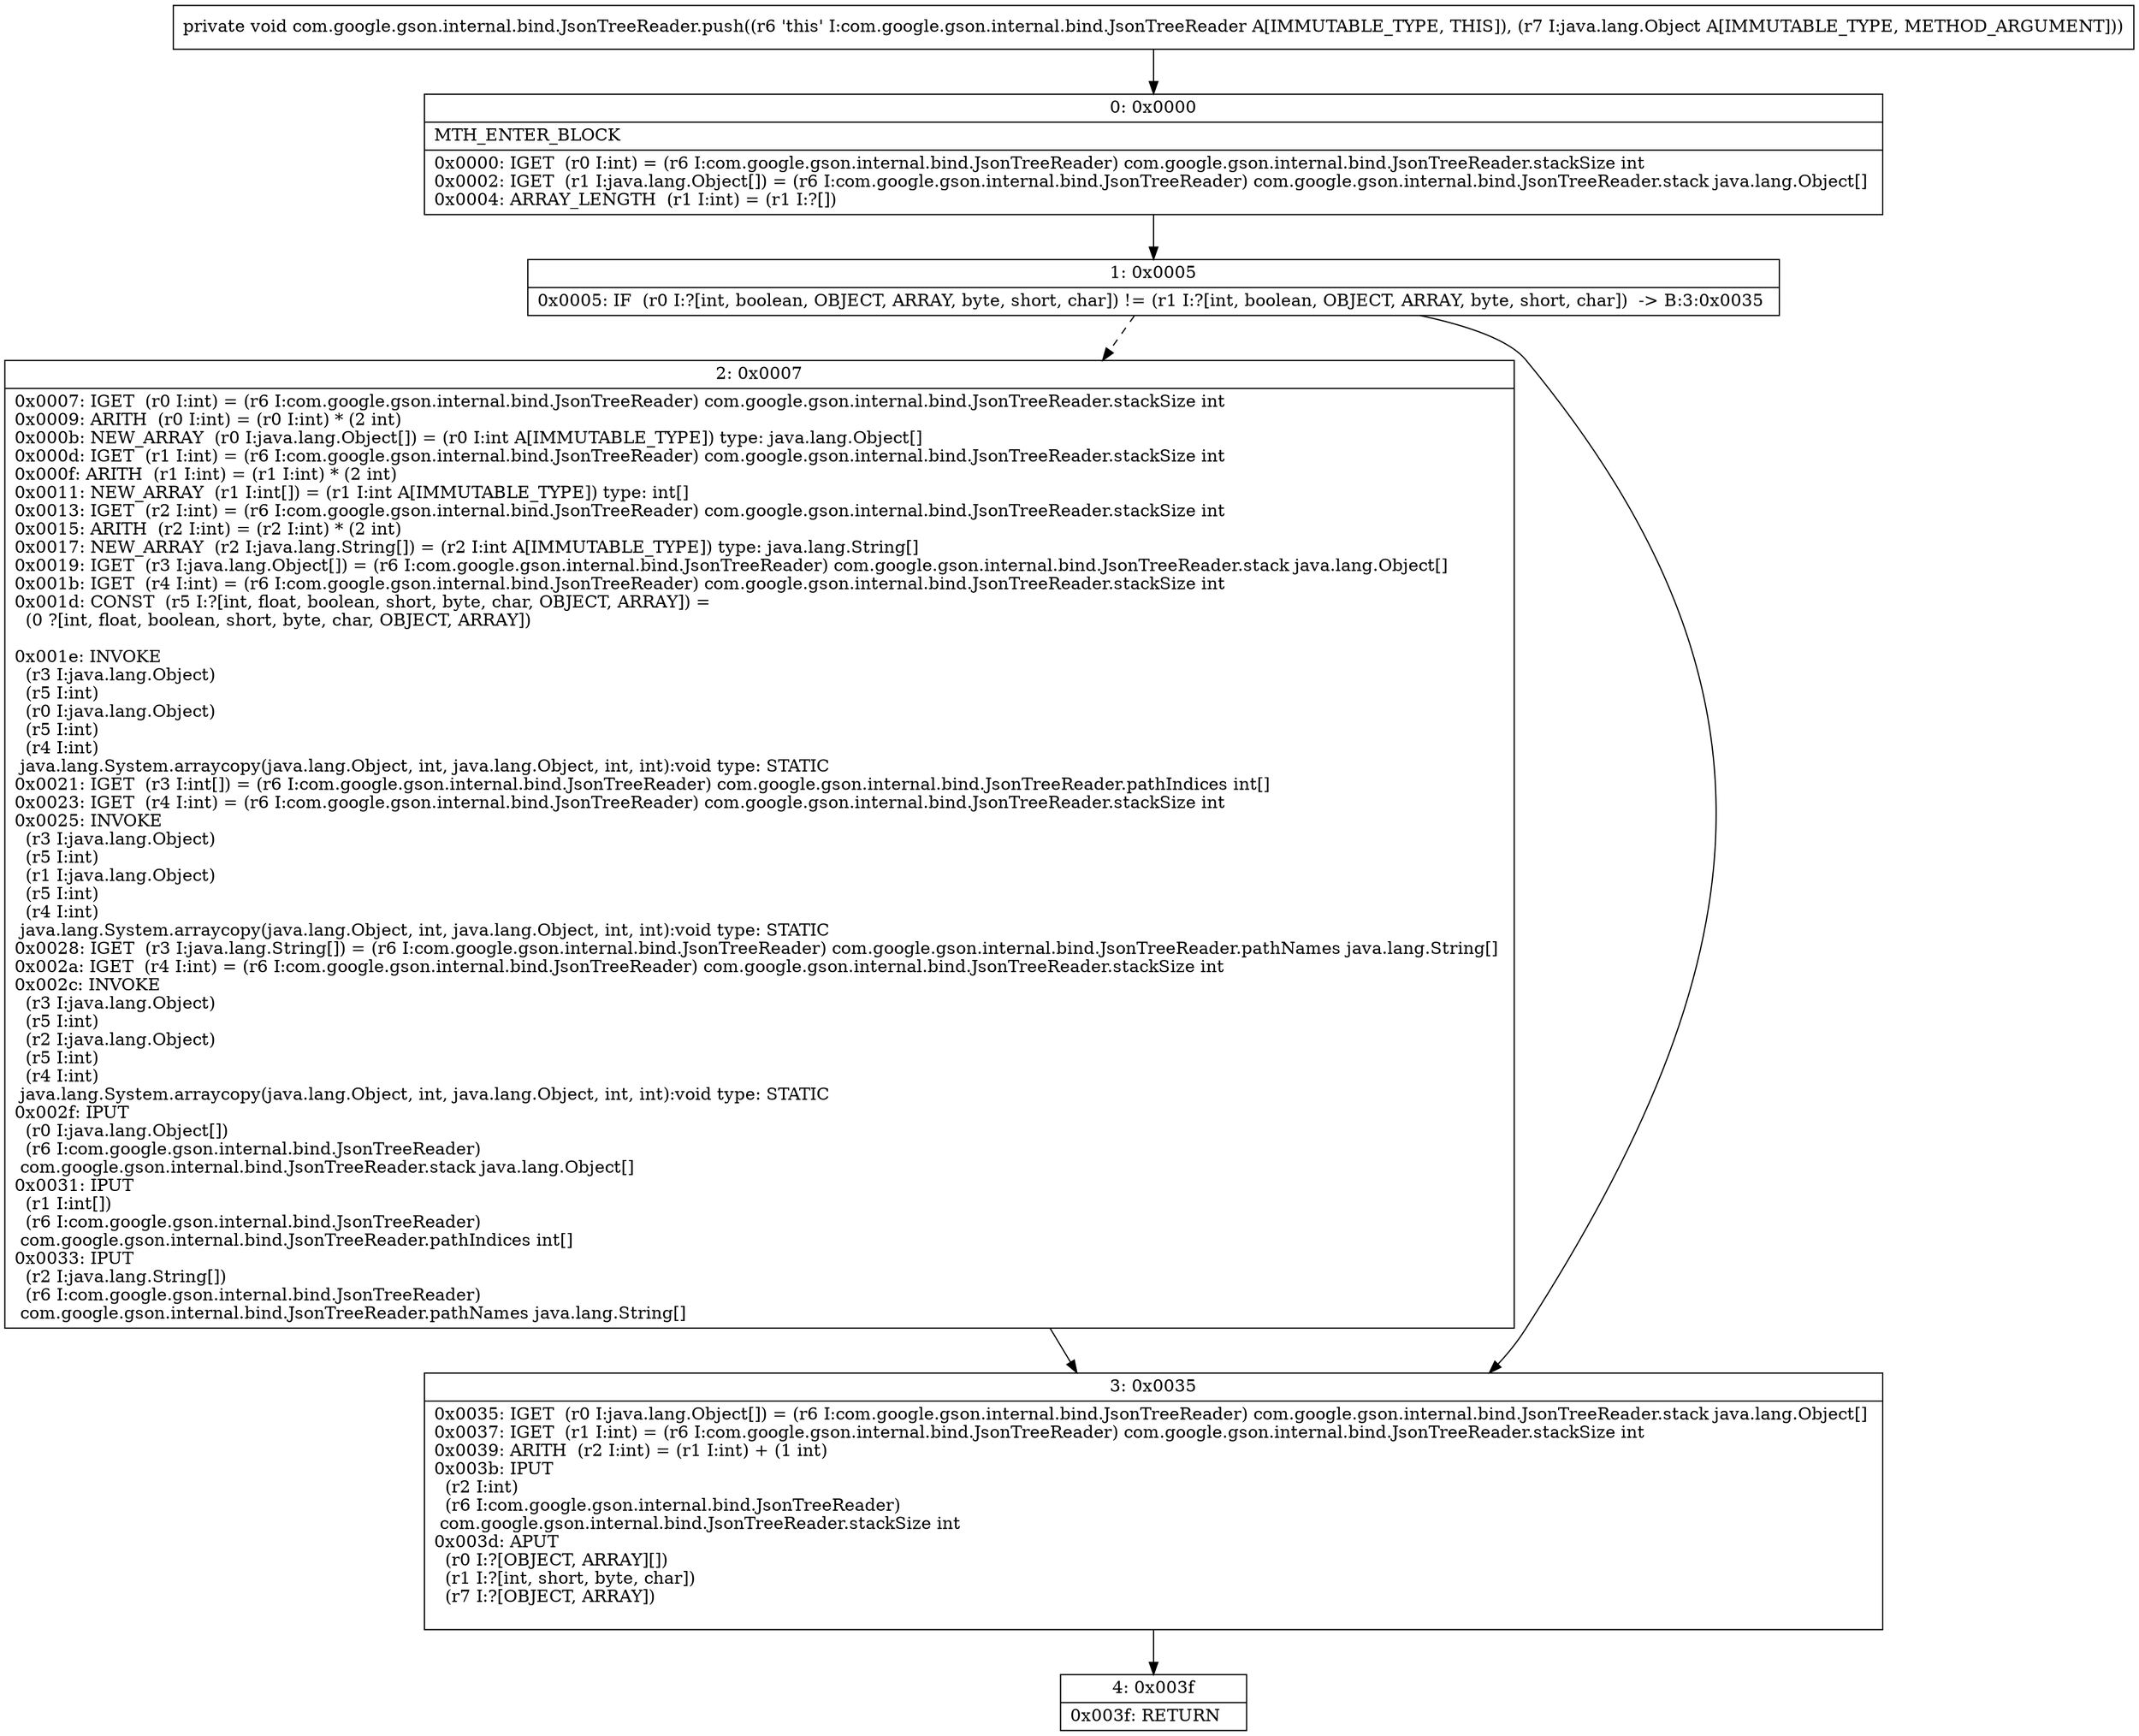 digraph "CFG forcom.google.gson.internal.bind.JsonTreeReader.push(Ljava\/lang\/Object;)V" {
Node_0 [shape=record,label="{0\:\ 0x0000|MTH_ENTER_BLOCK\l|0x0000: IGET  (r0 I:int) = (r6 I:com.google.gson.internal.bind.JsonTreeReader) com.google.gson.internal.bind.JsonTreeReader.stackSize int \l0x0002: IGET  (r1 I:java.lang.Object[]) = (r6 I:com.google.gson.internal.bind.JsonTreeReader) com.google.gson.internal.bind.JsonTreeReader.stack java.lang.Object[] \l0x0004: ARRAY_LENGTH  (r1 I:int) = (r1 I:?[]) \l}"];
Node_1 [shape=record,label="{1\:\ 0x0005|0x0005: IF  (r0 I:?[int, boolean, OBJECT, ARRAY, byte, short, char]) != (r1 I:?[int, boolean, OBJECT, ARRAY, byte, short, char])  \-\> B:3:0x0035 \l}"];
Node_2 [shape=record,label="{2\:\ 0x0007|0x0007: IGET  (r0 I:int) = (r6 I:com.google.gson.internal.bind.JsonTreeReader) com.google.gson.internal.bind.JsonTreeReader.stackSize int \l0x0009: ARITH  (r0 I:int) = (r0 I:int) * (2 int) \l0x000b: NEW_ARRAY  (r0 I:java.lang.Object[]) = (r0 I:int A[IMMUTABLE_TYPE]) type: java.lang.Object[] \l0x000d: IGET  (r1 I:int) = (r6 I:com.google.gson.internal.bind.JsonTreeReader) com.google.gson.internal.bind.JsonTreeReader.stackSize int \l0x000f: ARITH  (r1 I:int) = (r1 I:int) * (2 int) \l0x0011: NEW_ARRAY  (r1 I:int[]) = (r1 I:int A[IMMUTABLE_TYPE]) type: int[] \l0x0013: IGET  (r2 I:int) = (r6 I:com.google.gson.internal.bind.JsonTreeReader) com.google.gson.internal.bind.JsonTreeReader.stackSize int \l0x0015: ARITH  (r2 I:int) = (r2 I:int) * (2 int) \l0x0017: NEW_ARRAY  (r2 I:java.lang.String[]) = (r2 I:int A[IMMUTABLE_TYPE]) type: java.lang.String[] \l0x0019: IGET  (r3 I:java.lang.Object[]) = (r6 I:com.google.gson.internal.bind.JsonTreeReader) com.google.gson.internal.bind.JsonTreeReader.stack java.lang.Object[] \l0x001b: IGET  (r4 I:int) = (r6 I:com.google.gson.internal.bind.JsonTreeReader) com.google.gson.internal.bind.JsonTreeReader.stackSize int \l0x001d: CONST  (r5 I:?[int, float, boolean, short, byte, char, OBJECT, ARRAY]) = \l  (0 ?[int, float, boolean, short, byte, char, OBJECT, ARRAY])\l \l0x001e: INVOKE  \l  (r3 I:java.lang.Object)\l  (r5 I:int)\l  (r0 I:java.lang.Object)\l  (r5 I:int)\l  (r4 I:int)\l java.lang.System.arraycopy(java.lang.Object, int, java.lang.Object, int, int):void type: STATIC \l0x0021: IGET  (r3 I:int[]) = (r6 I:com.google.gson.internal.bind.JsonTreeReader) com.google.gson.internal.bind.JsonTreeReader.pathIndices int[] \l0x0023: IGET  (r4 I:int) = (r6 I:com.google.gson.internal.bind.JsonTreeReader) com.google.gson.internal.bind.JsonTreeReader.stackSize int \l0x0025: INVOKE  \l  (r3 I:java.lang.Object)\l  (r5 I:int)\l  (r1 I:java.lang.Object)\l  (r5 I:int)\l  (r4 I:int)\l java.lang.System.arraycopy(java.lang.Object, int, java.lang.Object, int, int):void type: STATIC \l0x0028: IGET  (r3 I:java.lang.String[]) = (r6 I:com.google.gson.internal.bind.JsonTreeReader) com.google.gson.internal.bind.JsonTreeReader.pathNames java.lang.String[] \l0x002a: IGET  (r4 I:int) = (r6 I:com.google.gson.internal.bind.JsonTreeReader) com.google.gson.internal.bind.JsonTreeReader.stackSize int \l0x002c: INVOKE  \l  (r3 I:java.lang.Object)\l  (r5 I:int)\l  (r2 I:java.lang.Object)\l  (r5 I:int)\l  (r4 I:int)\l java.lang.System.arraycopy(java.lang.Object, int, java.lang.Object, int, int):void type: STATIC \l0x002f: IPUT  \l  (r0 I:java.lang.Object[])\l  (r6 I:com.google.gson.internal.bind.JsonTreeReader)\l com.google.gson.internal.bind.JsonTreeReader.stack java.lang.Object[] \l0x0031: IPUT  \l  (r1 I:int[])\l  (r6 I:com.google.gson.internal.bind.JsonTreeReader)\l com.google.gson.internal.bind.JsonTreeReader.pathIndices int[] \l0x0033: IPUT  \l  (r2 I:java.lang.String[])\l  (r6 I:com.google.gson.internal.bind.JsonTreeReader)\l com.google.gson.internal.bind.JsonTreeReader.pathNames java.lang.String[] \l}"];
Node_3 [shape=record,label="{3\:\ 0x0035|0x0035: IGET  (r0 I:java.lang.Object[]) = (r6 I:com.google.gson.internal.bind.JsonTreeReader) com.google.gson.internal.bind.JsonTreeReader.stack java.lang.Object[] \l0x0037: IGET  (r1 I:int) = (r6 I:com.google.gson.internal.bind.JsonTreeReader) com.google.gson.internal.bind.JsonTreeReader.stackSize int \l0x0039: ARITH  (r2 I:int) = (r1 I:int) + (1 int) \l0x003b: IPUT  \l  (r2 I:int)\l  (r6 I:com.google.gson.internal.bind.JsonTreeReader)\l com.google.gson.internal.bind.JsonTreeReader.stackSize int \l0x003d: APUT  \l  (r0 I:?[OBJECT, ARRAY][])\l  (r1 I:?[int, short, byte, char])\l  (r7 I:?[OBJECT, ARRAY])\l \l}"];
Node_4 [shape=record,label="{4\:\ 0x003f|0x003f: RETURN   \l}"];
MethodNode[shape=record,label="{private void com.google.gson.internal.bind.JsonTreeReader.push((r6 'this' I:com.google.gson.internal.bind.JsonTreeReader A[IMMUTABLE_TYPE, THIS]), (r7 I:java.lang.Object A[IMMUTABLE_TYPE, METHOD_ARGUMENT])) }"];
MethodNode -> Node_0;
Node_0 -> Node_1;
Node_1 -> Node_2[style=dashed];
Node_1 -> Node_3;
Node_2 -> Node_3;
Node_3 -> Node_4;
}


